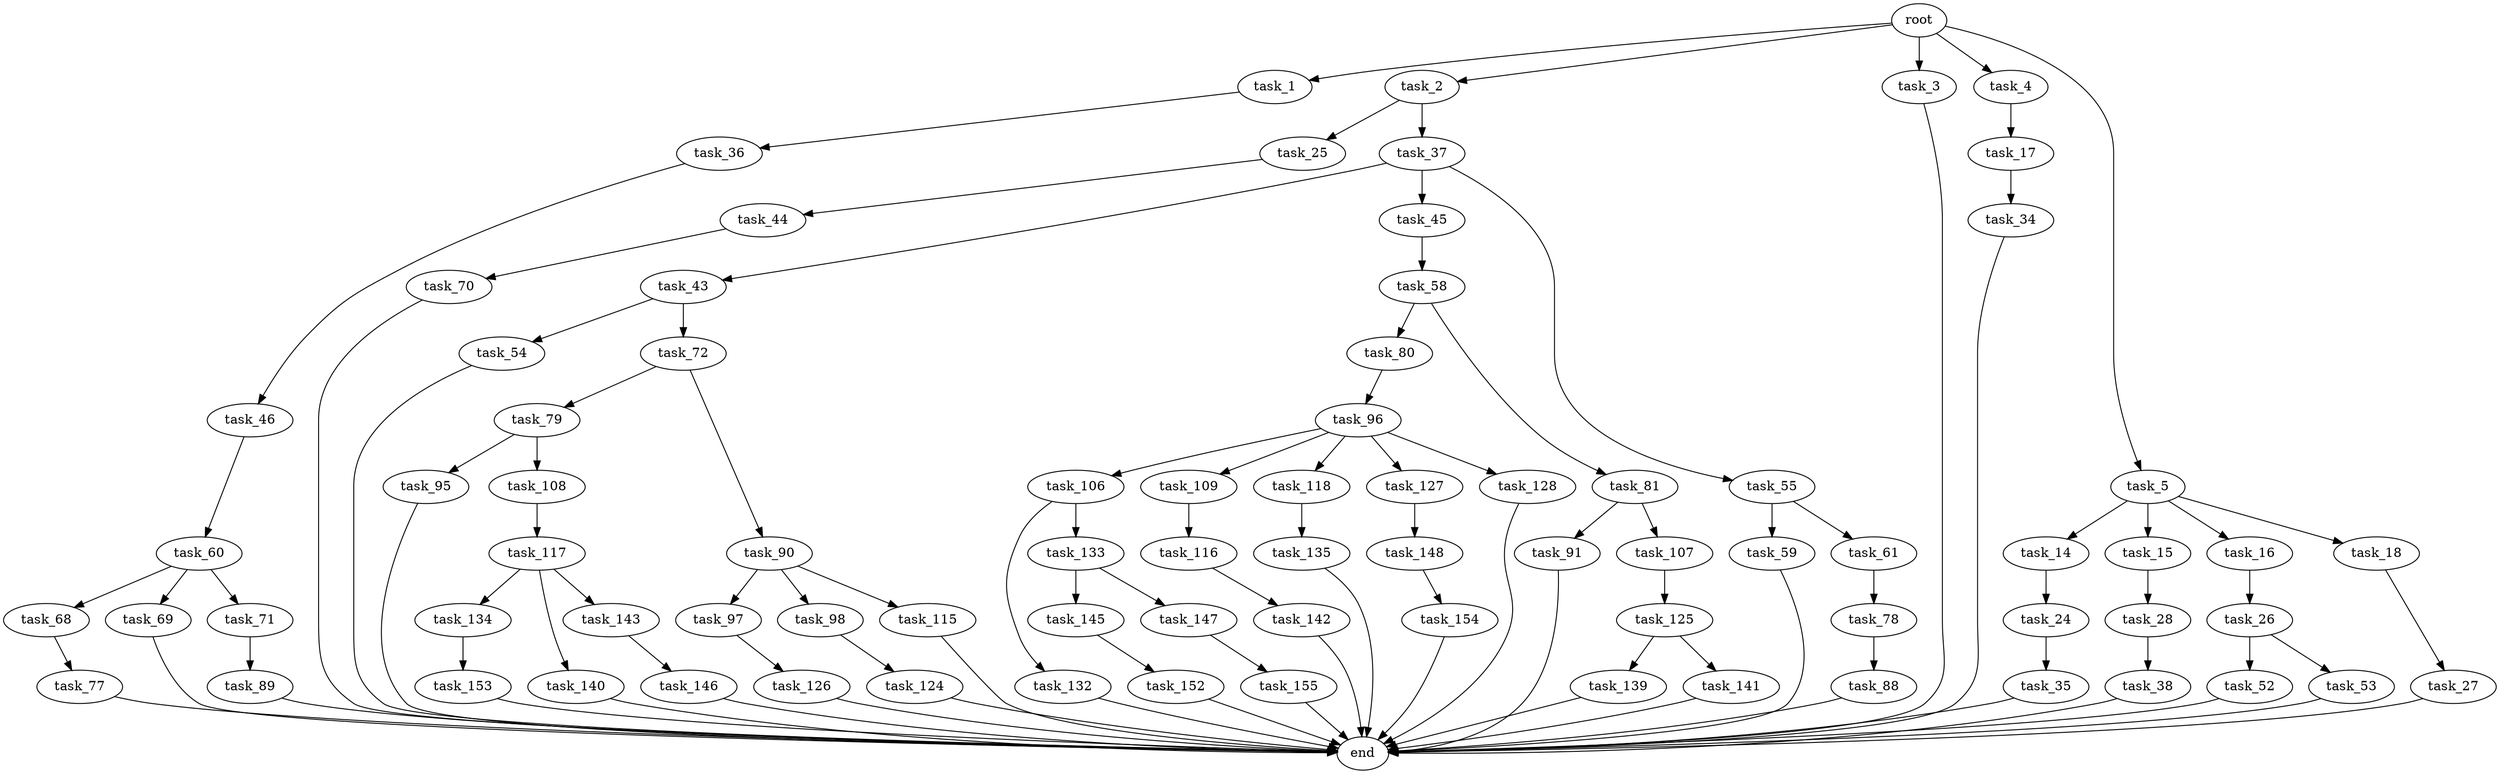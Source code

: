 digraph G {
  root [size="0.000000"];
  task_1 [size="68719476736.000000"];
  task_2 [size="669860421.000000"];
  task_3 [size="804839204736.000000"];
  task_4 [size="1263701178.000000"];
  task_5 [size="6828101566.000000"];
  task_14 [size="18672468162.000000"];
  task_15 [size="675418707558.000000"];
  task_16 [size="28991029248.000000"];
  task_17 [size="19037132012.000000"];
  task_18 [size="45550126623.000000"];
  task_24 [size="2461105123.000000"];
  task_25 [size="68719476736.000000"];
  task_26 [size="467709734616.000000"];
  task_27 [size="28350729733.000000"];
  task_28 [size="441912097333.000000"];
  task_34 [size="368293445632.000000"];
  task_35 [size="302385328223.000000"];
  task_36 [size="406579614013.000000"];
  task_37 [size="382027917357.000000"];
  task_38 [size="28991029248.000000"];
  task_43 [size="10972119636.000000"];
  task_44 [size="134217728000.000000"];
  task_45 [size="286132425606.000000"];
  task_46 [size="767773268564.000000"];
  task_52 [size="68719476736.000000"];
  task_53 [size="10409127628.000000"];
  task_54 [size="28991029248.000000"];
  task_55 [size="5875089300.000000"];
  task_58 [size="231928233984.000000"];
  task_59 [size="6019235812.000000"];
  task_60 [size="271172802531.000000"];
  task_61 [size="2890292308.000000"];
  task_68 [size="756930320518.000000"];
  task_69 [size="1884162281.000000"];
  task_70 [size="1073741824000.000000"];
  task_71 [size="549755813888.000000"];
  task_72 [size="37187829339.000000"];
  task_77 [size="17459484627.000000"];
  task_78 [size="782757789696.000000"];
  task_79 [size="596438349102.000000"];
  task_80 [size="1073741824000.000000"];
  task_81 [size="963429639.000000"];
  task_88 [size="231928233984.000000"];
  task_89 [size="8589934592.000000"];
  task_90 [size="577504019.000000"];
  task_91 [size="12387132722.000000"];
  task_95 [size="231928233984.000000"];
  task_96 [size="28991029248.000000"];
  task_97 [size="230303078726.000000"];
  task_98 [size="15932623378.000000"];
  task_106 [size="881501283796.000000"];
  task_107 [size="788879990121.000000"];
  task_108 [size="820284190967.000000"];
  task_109 [size="399681811825.000000"];
  task_115 [size="2286599942.000000"];
  task_116 [size="212099331235.000000"];
  task_117 [size="2871596339.000000"];
  task_118 [size="146600575472.000000"];
  task_124 [size="8790731825.000000"];
  task_125 [size="42768788948.000000"];
  task_126 [size="8379314173.000000"];
  task_127 [size="28991029248.000000"];
  task_128 [size="19486708338.000000"];
  task_132 [size="1073741824000.000000"];
  task_133 [size="3991942490.000000"];
  task_134 [size="104309098309.000000"];
  task_135 [size="68719476736.000000"];
  task_139 [size="8589934592.000000"];
  task_140 [size="1073741824000.000000"];
  task_141 [size="231928233984.000000"];
  task_142 [size="132824155109.000000"];
  task_143 [size="780833367209.000000"];
  task_145 [size="40302259166.000000"];
  task_146 [size="75789815606.000000"];
  task_147 [size="903497191473.000000"];
  task_148 [size="316831990614.000000"];
  task_152 [size="3516673827.000000"];
  task_153 [size="753030550202.000000"];
  task_154 [size="16173501996.000000"];
  task_155 [size="68719476736.000000"];
  end [size="0.000000"];

  root -> task_1 [size="1.000000"];
  root -> task_2 [size="1.000000"];
  root -> task_3 [size="1.000000"];
  root -> task_4 [size="1.000000"];
  root -> task_5 [size="1.000000"];
  task_1 -> task_36 [size="134217728.000000"];
  task_2 -> task_25 [size="33554432.000000"];
  task_2 -> task_37 [size="33554432.000000"];
  task_3 -> end [size="1.000000"];
  task_4 -> task_17 [size="75497472.000000"];
  task_5 -> task_14 [size="209715200.000000"];
  task_5 -> task_15 [size="209715200.000000"];
  task_5 -> task_16 [size="209715200.000000"];
  task_5 -> task_18 [size="209715200.000000"];
  task_14 -> task_24 [size="411041792.000000"];
  task_15 -> task_28 [size="679477248.000000"];
  task_16 -> task_26 [size="75497472.000000"];
  task_17 -> task_34 [size="838860800.000000"];
  task_18 -> task_27 [size="838860800.000000"];
  task_24 -> task_35 [size="75497472.000000"];
  task_25 -> task_44 [size="134217728.000000"];
  task_26 -> task_52 [size="411041792.000000"];
  task_26 -> task_53 [size="411041792.000000"];
  task_27 -> end [size="1.000000"];
  task_28 -> task_38 [size="301989888.000000"];
  task_34 -> end [size="1.000000"];
  task_35 -> end [size="1.000000"];
  task_36 -> task_46 [size="411041792.000000"];
  task_37 -> task_43 [size="536870912.000000"];
  task_37 -> task_45 [size="536870912.000000"];
  task_37 -> task_55 [size="536870912.000000"];
  task_38 -> end [size="1.000000"];
  task_43 -> task_54 [size="209715200.000000"];
  task_43 -> task_72 [size="209715200.000000"];
  task_44 -> task_70 [size="209715200.000000"];
  task_45 -> task_58 [size="838860800.000000"];
  task_46 -> task_60 [size="838860800.000000"];
  task_52 -> end [size="1.000000"];
  task_53 -> end [size="1.000000"];
  task_54 -> end [size="1.000000"];
  task_55 -> task_59 [size="301989888.000000"];
  task_55 -> task_61 [size="301989888.000000"];
  task_58 -> task_80 [size="301989888.000000"];
  task_58 -> task_81 [size="301989888.000000"];
  task_59 -> end [size="1.000000"];
  task_60 -> task_68 [size="536870912.000000"];
  task_60 -> task_69 [size="536870912.000000"];
  task_60 -> task_71 [size="536870912.000000"];
  task_61 -> task_78 [size="209715200.000000"];
  task_68 -> task_77 [size="679477248.000000"];
  task_69 -> end [size="1.000000"];
  task_70 -> end [size="1.000000"];
  task_71 -> task_89 [size="536870912.000000"];
  task_72 -> task_79 [size="33554432.000000"];
  task_72 -> task_90 [size="33554432.000000"];
  task_77 -> end [size="1.000000"];
  task_78 -> task_88 [size="679477248.000000"];
  task_79 -> task_95 [size="411041792.000000"];
  task_79 -> task_108 [size="411041792.000000"];
  task_80 -> task_96 [size="838860800.000000"];
  task_81 -> task_91 [size="33554432.000000"];
  task_81 -> task_107 [size="33554432.000000"];
  task_88 -> end [size="1.000000"];
  task_89 -> end [size="1.000000"];
  task_90 -> task_97 [size="33554432.000000"];
  task_90 -> task_98 [size="33554432.000000"];
  task_90 -> task_115 [size="33554432.000000"];
  task_91 -> end [size="1.000000"];
  task_95 -> end [size="1.000000"];
  task_96 -> task_106 [size="75497472.000000"];
  task_96 -> task_109 [size="75497472.000000"];
  task_96 -> task_118 [size="75497472.000000"];
  task_96 -> task_127 [size="75497472.000000"];
  task_96 -> task_128 [size="75497472.000000"];
  task_97 -> task_126 [size="411041792.000000"];
  task_98 -> task_124 [size="838860800.000000"];
  task_106 -> task_132 [size="838860800.000000"];
  task_106 -> task_133 [size="838860800.000000"];
  task_107 -> task_125 [size="536870912.000000"];
  task_108 -> task_117 [size="679477248.000000"];
  task_109 -> task_116 [size="411041792.000000"];
  task_115 -> end [size="1.000000"];
  task_116 -> task_142 [size="301989888.000000"];
  task_117 -> task_134 [size="75497472.000000"];
  task_117 -> task_140 [size="75497472.000000"];
  task_117 -> task_143 [size="75497472.000000"];
  task_118 -> task_135 [size="301989888.000000"];
  task_124 -> end [size="1.000000"];
  task_125 -> task_139 [size="75497472.000000"];
  task_125 -> task_141 [size="75497472.000000"];
  task_126 -> end [size="1.000000"];
  task_127 -> task_148 [size="75497472.000000"];
  task_128 -> end [size="1.000000"];
  task_132 -> end [size="1.000000"];
  task_133 -> task_145 [size="301989888.000000"];
  task_133 -> task_147 [size="301989888.000000"];
  task_134 -> task_153 [size="209715200.000000"];
  task_135 -> end [size="1.000000"];
  task_139 -> end [size="1.000000"];
  task_140 -> end [size="1.000000"];
  task_141 -> end [size="1.000000"];
  task_142 -> end [size="1.000000"];
  task_143 -> task_146 [size="679477248.000000"];
  task_145 -> task_152 [size="679477248.000000"];
  task_146 -> end [size="1.000000"];
  task_147 -> task_155 [size="679477248.000000"];
  task_148 -> task_154 [size="301989888.000000"];
  task_152 -> end [size="1.000000"];
  task_153 -> end [size="1.000000"];
  task_154 -> end [size="1.000000"];
  task_155 -> end [size="1.000000"];
}
